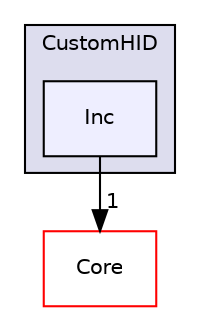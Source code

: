 digraph "/home/developer/mtrain-firmware/external/middleware/STM32_USB_Device_Library/Class/CustomHID/Inc" {
  compound=true
  node [ fontsize="10", fontname="Helvetica"];
  edge [ labelfontsize="10", labelfontname="Helvetica"];
  subgraph clusterdir_06e17c1bf5cc3a6c09ff236fa2e4acf7 {
    graph [ bgcolor="#ddddee", pencolor="black", label="CustomHID" fontname="Helvetica", fontsize="10", URL="dir_06e17c1bf5cc3a6c09ff236fa2e4acf7.html"]
  dir_2025ddda3e90083f69e485a01e2a03a2 [shape=box, label="Inc", style="filled", fillcolor="#eeeeff", pencolor="black", URL="dir_2025ddda3e90083f69e485a01e2a03a2.html"];
  }
  dir_19e504b8294315d876b43ba053bc3f8f [shape=box label="Core" fillcolor="white" style="filled" color="red" URL="dir_19e504b8294315d876b43ba053bc3f8f.html"];
  dir_2025ddda3e90083f69e485a01e2a03a2->dir_19e504b8294315d876b43ba053bc3f8f [headlabel="1", labeldistance=1.5 headhref="dir_000062_000076.html"];
}
